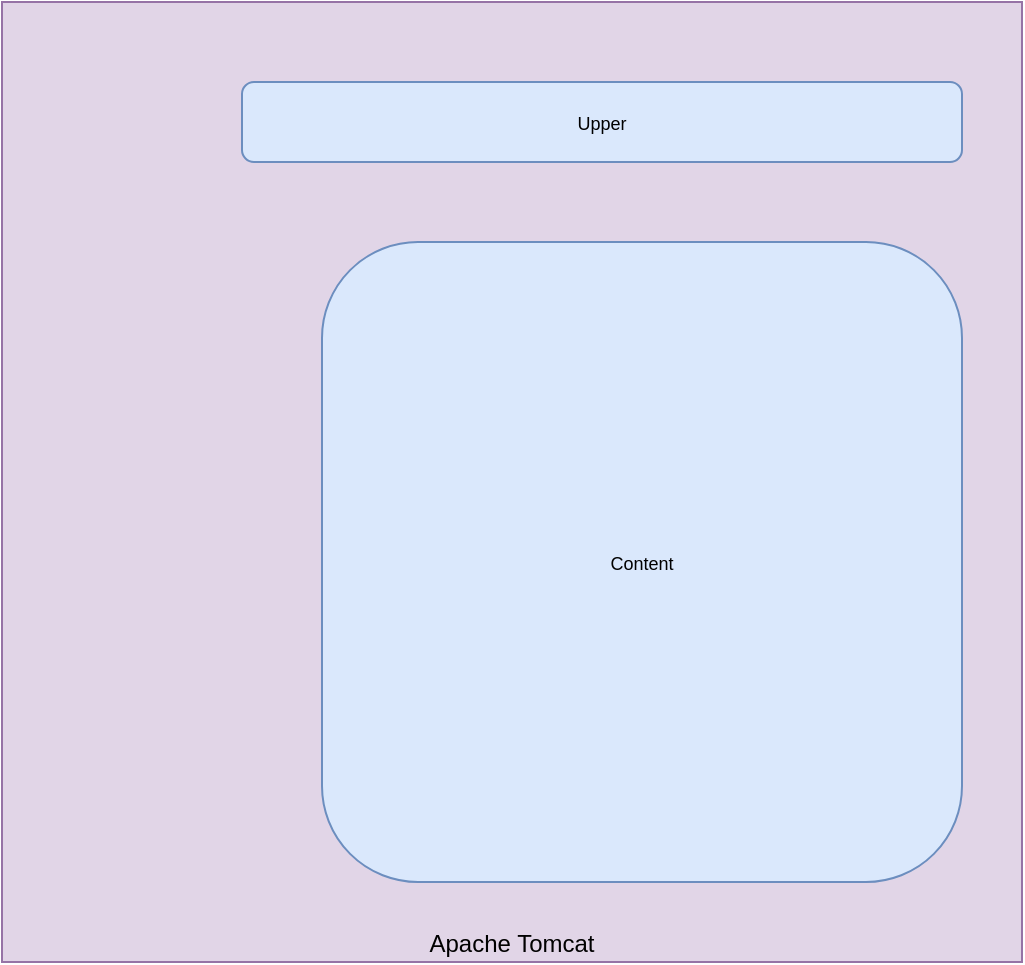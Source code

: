 <mxfile version="13.1.3" pages="3">
    <diagram id="7wW8mSjd4PavW444yMws" name="Overview">
        <mxGraphModel dx="1075" dy="304" grid="1" gridSize="10" guides="1" tooltips="1" connect="1" arrows="1" fold="1" page="1" pageScale="1" pageWidth="827" pageHeight="1169" math="0" shadow="0">
            <root>
                <mxCell id="0"/>
                <mxCell id="1" parent="0"/>
                <mxCell id="6J1a0-zwYKNaH-MxEFyg-5" value="Apache Tomcat" style="rounded=0;whiteSpace=wrap;html=1;verticalAlign=bottom;fillColor=#e1d5e7;strokeColor=#9673a6;fontColor=#000000;" parent="1" vertex="1">
                    <mxGeometry x="40" y="40" width="510" height="480" as="geometry"/>
                </mxCell>
                <mxCell id="7G7pxuymdKo25Dl-VwHD-1" value="&lt;font style=&quot;font-size: 9px&quot;&gt;Upper&lt;/font&gt;" style="rounded=1;whiteSpace=wrap;html=1;fillColor=#dae8fc;strokeColor=#6c8ebf;fontColor=#000000;" parent="1" vertex="1">
                    <mxGeometry x="160" y="80" width="360" height="40" as="geometry"/>
                </mxCell>
                <UserObject label="&lt;font style=&quot;font-size: 9px&quot;&gt;Content&lt;/font&gt;" link="data:page/id,xM97Gvd1AH-JdFbZ1e_3" id="7G7pxuymdKo25Dl-VwHD-3">
                    <mxCell style="rounded=1;whiteSpace=wrap;html=1;fillColor=#dae8fc;strokeColor=#6c8ebf;fontColor=#000000;" parent="1" vertex="1">
                        <mxGeometry x="200" y="160" width="320" height="320" as="geometry"/>
                    </mxCell>
                </UserObject>
            </root>
        </mxGraphModel>
    </diagram>
    <diagram id="oiIIBqs7Vp73QNYq02dh" name="UpperBar">
        <mxGraphModel dx="1075" dy="304" grid="1" gridSize="10" guides="1" tooltips="1" connect="1" arrows="1" fold="1" page="1" pageScale="1" pageWidth="827" pageHeight="1169" math="0" shadow="0">
            <root>
                <mxCell id="qaoWNdHM04_2JgOrEnP5-0"/>
                <mxCell id="qaoWNdHM04_2JgOrEnP5-1" parent="qaoWNdHM04_2JgOrEnP5-0"/>
                <mxCell id="Gt089xKDLf5kBcOCRQUu-0" value="Apache Tomcat" style="rounded=0;whiteSpace=wrap;html=1;verticalAlign=bottom;fillColor=#e1d5e7;strokeColor=#9673a6;fontColor=#000000;" vertex="1" parent="qaoWNdHM04_2JgOrEnP5-1">
                    <mxGeometry x="40" y="40" width="760" height="160" as="geometry"/>
                </mxCell>
                <mxCell id="Gt089xKDLf5kBcOCRQUu-1" value="&lt;font size=&quot;1&quot;&gt;Menu&lt;/font&gt;" style="rounded=1;whiteSpace=wrap;html=1;fillColor=#dae8fc;strokeColor=#6c8ebf;fontColor=#000000;" vertex="1" parent="qaoWNdHM04_2JgOrEnP5-1">
                    <mxGeometry x="80" y="80" width="80" height="80" as="geometry"/>
                </mxCell>
                <mxCell id="Gt089xKDLf5kBcOCRQUu-2" value="&lt;font style=&quot;font-size: 9px&quot;&gt;Naam&lt;/font&gt;" style="rounded=1;whiteSpace=wrap;html=1;fillColor=#dae8fc;strokeColor=#6c8ebf;fontColor=#000000;" vertex="1" parent="qaoWNdHM04_2JgOrEnP5-1">
                    <mxGeometry x="200" y="80" width="80" height="80" as="geometry"/>
                </mxCell>
                <mxCell id="Gt089xKDLf5kBcOCRQUu-3" value="&lt;font style=&quot;font-size: 9px&quot;&gt;Item1&lt;/font&gt;" style="rounded=1;whiteSpace=wrap;html=1;fillColor=#dae8fc;strokeColor=#6c8ebf;fontColor=#000000;" vertex="1" parent="qaoWNdHM04_2JgOrEnP5-1">
                    <mxGeometry x="320" y="80" width="80" height="80" as="geometry"/>
                </mxCell>
                <mxCell id="Gt089xKDLf5kBcOCRQUu-4" value="&lt;font style=&quot;font-size: 9px&quot;&gt;Item2&lt;/font&gt;" style="rounded=1;whiteSpace=wrap;html=1;fillColor=#dae8fc;strokeColor=#6c8ebf;fontColor=#000000;" vertex="1" parent="qaoWNdHM04_2JgOrEnP5-1">
                    <mxGeometry x="440" y="80" width="80" height="80" as="geometry"/>
                </mxCell>
                <mxCell id="Gt089xKDLf5kBcOCRQUu-5" value="&lt;font size=&quot;1&quot;&gt;Item3&lt;/font&gt;" style="rounded=1;whiteSpace=wrap;html=1;fillColor=#dae8fc;strokeColor=#6c8ebf;fontColor=#000000;" vertex="1" parent="qaoWNdHM04_2JgOrEnP5-1">
                    <mxGeometry x="560" y="80" width="80" height="80" as="geometry"/>
                </mxCell>
                <mxCell id="Gt089xKDLf5kBcOCRQUu-6" value="&lt;font style=&quot;font-size: 9px&quot;&gt;Source Code&lt;/font&gt;" style="rounded=1;whiteSpace=wrap;html=1;fillColor=#dae8fc;strokeColor=#6c8ebf;fontColor=#000000;" vertex="1" parent="qaoWNdHM04_2JgOrEnP5-1">
                    <mxGeometry x="680" y="80" width="80" height="80" as="geometry"/>
                </mxCell>
            </root>
        </mxGraphModel>
    </diagram>
    <diagram name="SideBar" id="UgkiMwzPus4eble_7AmW">
        <mxGraphModel dx="1075" dy="304" grid="1" gridSize="10" guides="1" tooltips="1" connect="1" arrows="1" fold="1" page="1" pageScale="1" pageWidth="827" pageHeight="1169" math="0" shadow="0">
            <root>
                <mxCell id="3_iNaQjt6AUfp_OzfYIz-0"/>
                <mxCell id="3_iNaQjt6AUfp_OzfYIz-1" parent="3_iNaQjt6AUfp_OzfYIz-0"/>
                <mxCell id="3_iNaQjt6AUfp_OzfYIz-2" value="Apache Tomcat" style="rounded=0;whiteSpace=wrap;html=1;verticalAlign=bottom;fillColor=#e1d5e7;strokeColor=#9673a6;fontColor=#000000;" vertex="1" parent="3_iNaQjt6AUfp_OzfYIz-1">
                    <mxGeometry x="40" y="40" width="160" height="670" as="geometry"/>
                </mxCell>
                <mxCell id="3_iNaQjt6AUfp_OzfYIz-3" value="&lt;font style=&quot;font-size: 9px&quot;&gt;Home&lt;/font&gt;" style="rounded=1;whiteSpace=wrap;html=1;fillColor=#dae8fc;strokeColor=#6c8ebf;fontColor=#000000;" vertex="1" parent="3_iNaQjt6AUfp_OzfYIz-1">
                    <mxGeometry x="80" y="80" width="80" height="80" as="geometry"/>
                </mxCell>
                <mxCell id="3_iNaQjt6AUfp_OzfYIz-4" value="&lt;font style=&quot;font-size: 9px&quot;&gt;CV&lt;/font&gt;" style="rounded=1;whiteSpace=wrap;html=1;fillColor=#dae8fc;strokeColor=#6c8ebf;fontColor=#000000;direction=south;" vertex="1" parent="3_iNaQjt6AUfp_OzfYIz-1">
                    <mxGeometry x="80" y="200" width="80" height="80" as="geometry"/>
                </mxCell>
                <mxCell id="3_iNaQjt6AUfp_OzfYIz-5" value="&lt;font style=&quot;font-size: 9px&quot;&gt;Projecten&lt;/font&gt;" style="rounded=1;whiteSpace=wrap;html=1;fillColor=#dae8fc;strokeColor=#6c8ebf;fontColor=#000000;" vertex="1" parent="3_iNaQjt6AUfp_OzfYIz-1">
                    <mxGeometry x="80" y="320" width="80" height="80" as="geometry"/>
                </mxCell>
                <mxCell id="3_iNaQjt6AUfp_OzfYIz-6" value="&lt;font style=&quot;font-size: 9px&quot;&gt;Aanmelden (registratie toestaan)&lt;/font&gt;" style="rounded=1;whiteSpace=wrap;html=1;fillColor=#dae8fc;strokeColor=#6c8ebf;fontColor=#000000;" vertex="1" parent="3_iNaQjt6AUfp_OzfYIz-1">
                    <mxGeometry x="80" y="440" width="80" height="80" as="geometry"/>
                </mxCell>
                <mxCell id="3_iNaQjt6AUfp_OzfYIz-8" value="&lt;font style=&quot;font-size: 9px&quot;&gt;Winkelmand (????)&lt;/font&gt;" style="rounded=1;whiteSpace=wrap;html=1;fillColor=#dae8fc;strokeColor=#6c8ebf;fontColor=#000000;" vertex="1" parent="3_iNaQjt6AUfp_OzfYIz-1">
                    <mxGeometry x="80" y="560" width="80" height="80" as="geometry"/>
                </mxCell>
            </root>
        </mxGraphModel>
    </diagram>
</mxfile>